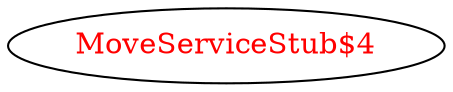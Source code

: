 digraph dependencyGraph {
 concentrate=true;
 ranksep="2.0";
 rankdir="LR"; 
 splines="ortho";
"MoveServiceStub$4" [fontcolor="red"];
}